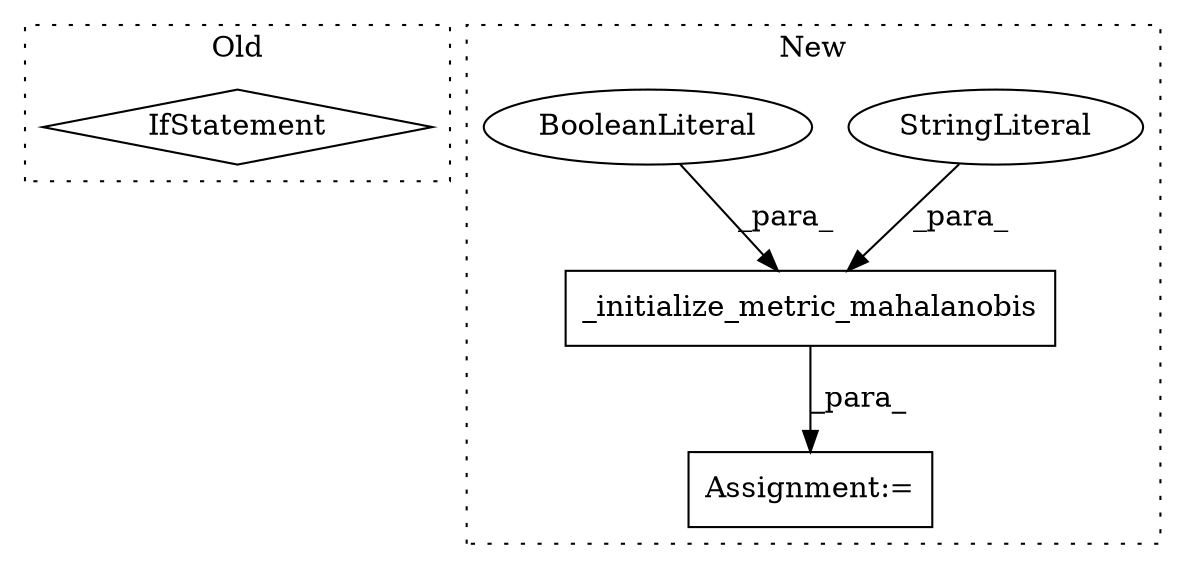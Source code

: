 digraph G {
subgraph cluster0 {
1 [label="IfStatement" a="25" s="1846" l="50" shape="diamond"];
label = "Old";
style="dotted";
}
subgraph cluster1 {
2 [label="_initialize_metric_mahalanobis" a="32" s="2639,2699" l="31,1" shape="box"];
3 [label="StringLiteral" a="45" s="2692" l="7" shape="ellipse"];
4 [label="BooleanLiteral" a="9" s="2687" l="4" shape="ellipse"];
5 [label="Assignment:=" a="7" s="2637" l="2" shape="box"];
label = "New";
style="dotted";
}
2 -> 5 [label="_para_"];
3 -> 2 [label="_para_"];
4 -> 2 [label="_para_"];
}